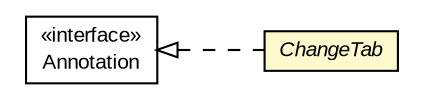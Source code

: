 #!/usr/local/bin/dot
#
# Class diagram 
# Generated by UMLGraph version R5_6-24-gf6e263 (http://www.umlgraph.org/)
#

digraph G {
	edge [fontname="arial",fontsize=10,labelfontname="arial",labelfontsize=10];
	node [fontname="arial",fontsize=10,shape=plaintext];
	nodesep=0.25;
	ranksep=0.5;
	rankdir=LR;
	// com.gwtplatform.mvp.client.annotations.ChangeTab
	c182318 [label=<<table title="com.gwtplatform.mvp.client.annotations.ChangeTab" border="0" cellborder="1" cellspacing="0" cellpadding="2" port="p" bgcolor="lemonChiffon" href="./ChangeTab.html">
		<tr><td><table border="0" cellspacing="0" cellpadding="1">
<tr><td align="center" balign="center"><font face="arial italic"> ChangeTab </font></td></tr>
		</table></td></tr>
		</table>>, URL="./ChangeTab.html", fontname="arial", fontcolor="black", fontsize=10.0];
	//com.gwtplatform.mvp.client.annotations.ChangeTab implements java.lang.annotation.Annotation
	c182861:p -> c182318:p [dir=back,arrowtail=empty,style=dashed];
	// java.lang.annotation.Annotation
	c182861 [label=<<table title="java.lang.annotation.Annotation" border="0" cellborder="1" cellspacing="0" cellpadding="2" port="p" href="http://download.oracle.com/javase/6/docs/api/java/lang/annotation/Annotation.html">
		<tr><td><table border="0" cellspacing="0" cellpadding="1">
<tr><td align="center" balign="center"> &#171;interface&#187; </td></tr>
<tr><td align="center" balign="center"> Annotation </td></tr>
		</table></td></tr>
		</table>>, URL="http://download.oracle.com/javase/6/docs/api/java/lang/annotation/Annotation.html", fontname="arial", fontcolor="black", fontsize=10.0];
}

